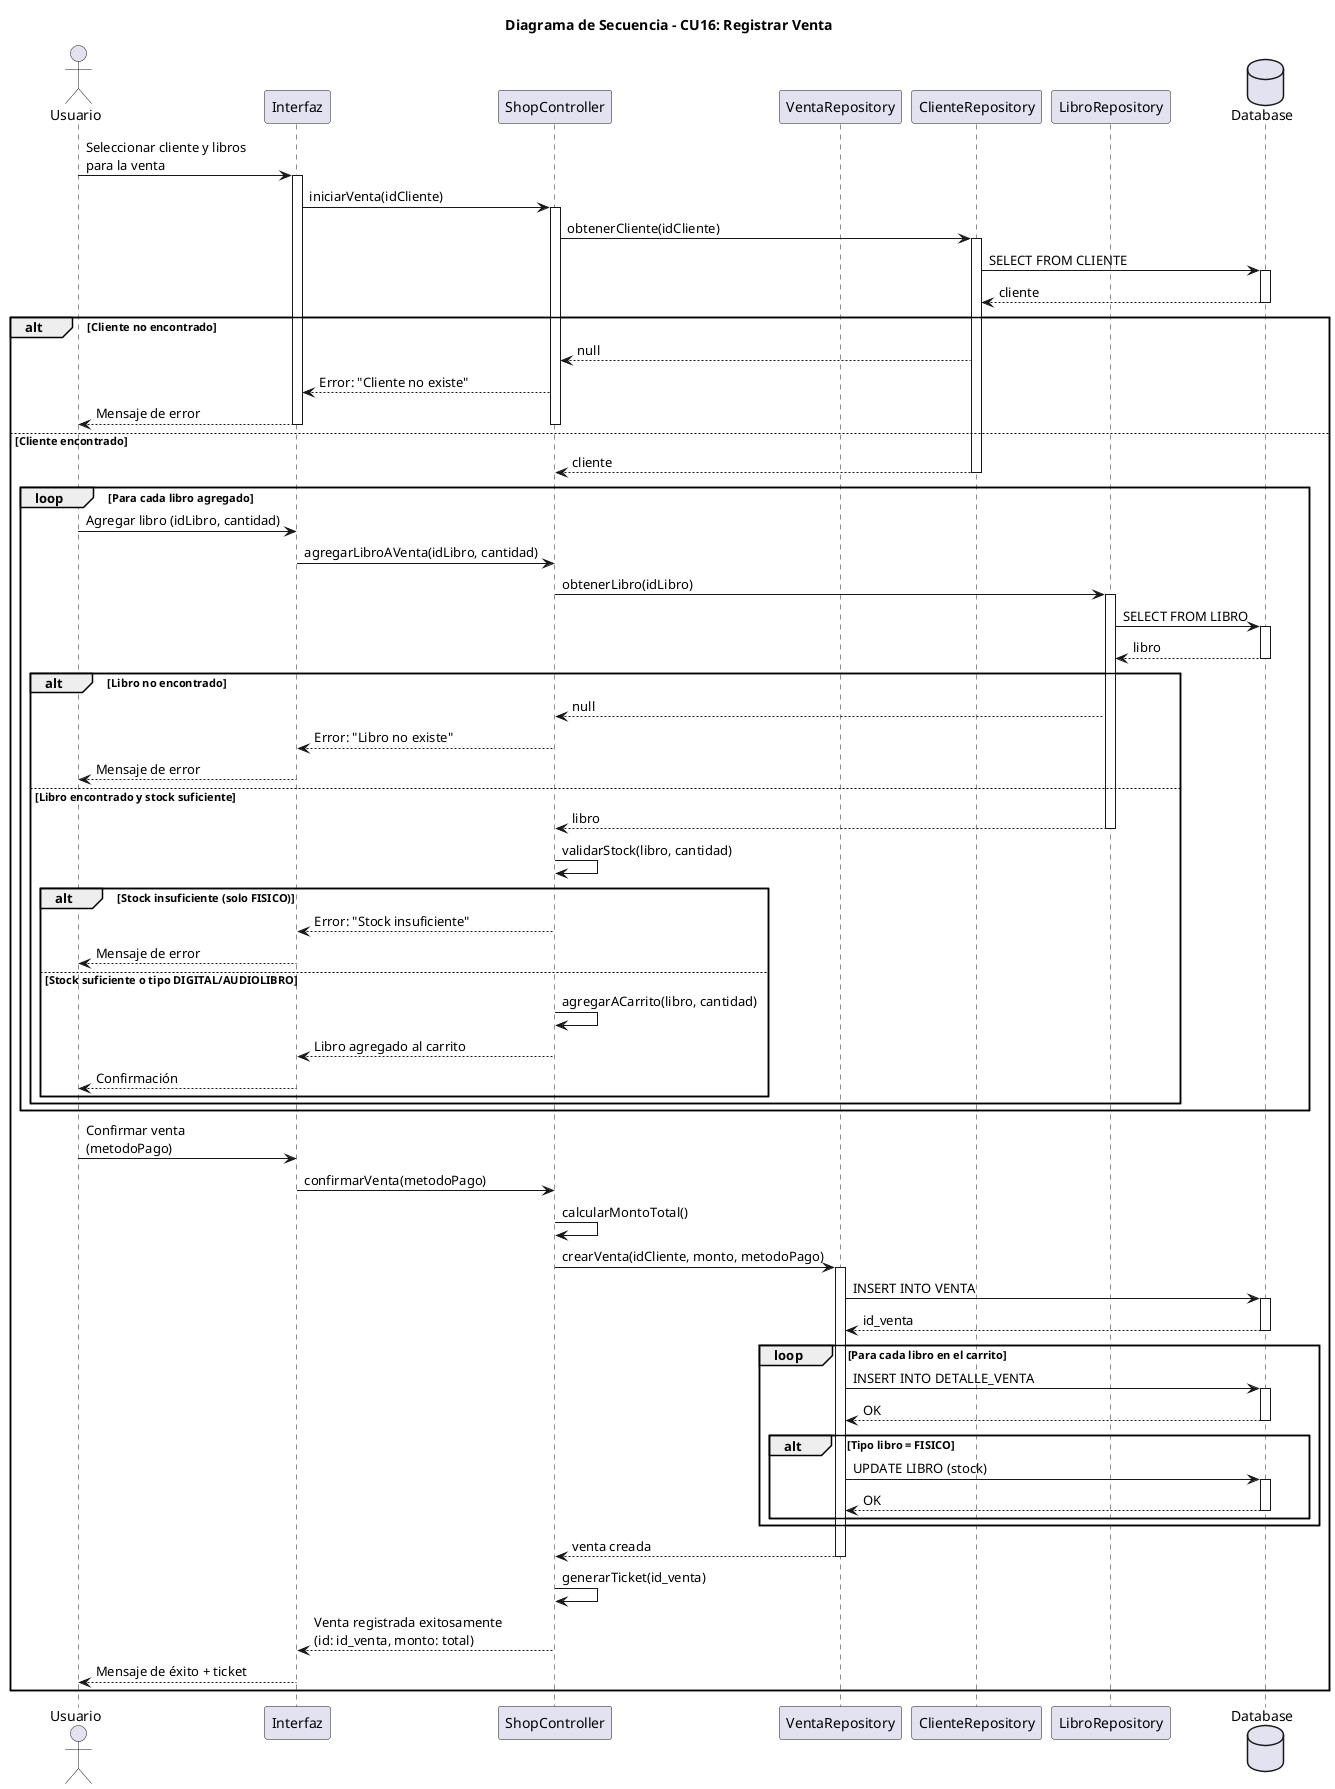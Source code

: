 @startuml
title Diagrama de Secuencia - CU16: Registrar Venta

actor "Usuario" as Usuario
participant "Interfaz" as Interfaz
participant "ShopController" as Controller
participant "VentaRepository" as VentaRepo
participant "ClienteRepository" as ClienteRepo
participant "LibroRepository" as LibroRepo
database "Database" as DB

Usuario -> Interfaz : Seleccionar cliente y libros\npara la venta
activate Interfaz

' Validar que existe el cliente
Interfaz -> Controller : iniciarVenta(idCliente)
activate Controller

Controller -> ClienteRepo : obtenerCliente(idCliente)
activate ClienteRepo

ClienteRepo -> DB : SELECT FROM CLIENTE
activate DB
DB --> ClienteRepo : cliente
deactivate DB

alt Cliente no encontrado
    ClienteRepo --> Controller : null
    Controller --> Interfaz : Error: "Cliente no existe"
    Interfaz --> Usuario : Mensaje de error
    deactivate Controller
    deactivate Interfaz
else Cliente encontrado
    ClienteRepo --> Controller : cliente
    deactivate ClienteRepo
    
    ' Usuario agrega libros a la venta (ciclo)
    loop Para cada libro agregado
        Usuario -> Interfaz : Agregar libro (idLibro, cantidad)
        Interfaz -> Controller : agregarLibroAVenta(idLibro, cantidad)
        
        ' Validar que existe el libro
        Controller -> LibroRepo : obtenerLibro(idLibro)
        activate LibroRepo
        
        LibroRepo -> DB : SELECT FROM LIBRO
        activate DB
        DB --> LibroRepo : libro
        deactivate DB
        
        alt Libro no encontrado
            LibroRepo --> Controller : null
            Controller --> Interfaz : Error: "Libro no existe"
            Interfaz --> Usuario : Mensaje de error
        else Libro encontrado y stock suficiente
            LibroRepo --> Controller : libro
            deactivate LibroRepo
            
            Controller -> Controller : validarStock(libro, cantidad)
            
            alt Stock insuficiente (solo FISICO)
                Controller --> Interfaz : Error: "Stock insuficiente"
                Interfaz --> Usuario : Mensaje de error
            else Stock suficiente o tipo DIGITAL/AUDIOLIBRO
                Controller -> Controller : agregarACarrito(libro, cantidad)
                Controller --> Interfaz : Libro agregado al carrito
                Interfaz --> Usuario : Confirmación
            end
        end
    end
    
    ' Usuario confirma la venta
    Usuario -> Interfaz : Confirmar venta\n(metodoPago)
    Interfaz -> Controller : confirmarVenta(metodoPago)
    
    Controller -> Controller : calcularMontoTotal()
    
    ' Insertar la venta
    Controller -> VentaRepo : crearVenta(idCliente, monto, metodoPago)
    activate VentaRepo
    
    VentaRepo -> DB : INSERT INTO VENTA
    activate DB
    DB --> VentaRepo : id_venta
    deactivate DB
    
    ' Insertar detalles de venta
    loop Para cada libro en el carrito
        VentaRepo -> DB : INSERT INTO DETALLE_VENTA
        activate DB
        DB --> VentaRepo : OK
        deactivate DB
        
        ' Actualizar stock (solo para libros físicos)
        alt Tipo libro = FISICO
            VentaRepo -> DB : UPDATE LIBRO (stock)
            activate DB
            DB --> VentaRepo : OK
            deactivate DB
        end
    end
    
    VentaRepo --> Controller : venta creada
    deactivate VentaRepo
    
    ' Generar ticket (CU21 - include)
    Controller -> Controller : generarTicket(id_venta)
    
    Controller --> Interfaz : Venta registrada exitosamente\n(id: id_venta, monto: total)
    deactivate Controller
    
    Interfaz --> Usuario : Mensaje de éxito + ticket
    deactivate Interfaz
end

@enduml

